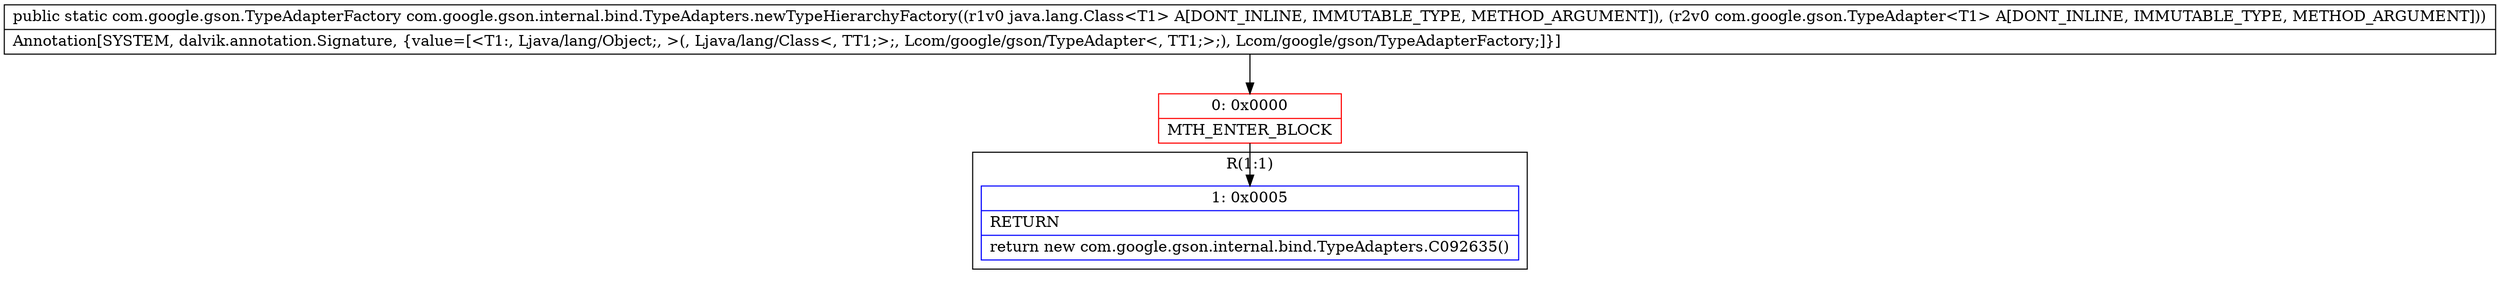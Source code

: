 digraph "CFG forcom.google.gson.internal.bind.TypeAdapters.newTypeHierarchyFactory(Ljava\/lang\/Class;Lcom\/google\/gson\/TypeAdapter;)Lcom\/google\/gson\/TypeAdapterFactory;" {
subgraph cluster_Region_1303966652 {
label = "R(1:1)";
node [shape=record,color=blue];
Node_1 [shape=record,label="{1\:\ 0x0005|RETURN\l|return new com.google.gson.internal.bind.TypeAdapters.C092635()\l}"];
}
Node_0 [shape=record,color=red,label="{0\:\ 0x0000|MTH_ENTER_BLOCK\l}"];
MethodNode[shape=record,label="{public static com.google.gson.TypeAdapterFactory com.google.gson.internal.bind.TypeAdapters.newTypeHierarchyFactory((r1v0 java.lang.Class\<T1\> A[DONT_INLINE, IMMUTABLE_TYPE, METHOD_ARGUMENT]), (r2v0 com.google.gson.TypeAdapter\<T1\> A[DONT_INLINE, IMMUTABLE_TYPE, METHOD_ARGUMENT]))  | Annotation[SYSTEM, dalvik.annotation.Signature, \{value=[\<T1:, Ljava\/lang\/Object;, \>(, Ljava\/lang\/Class\<, TT1;\>;, Lcom\/google\/gson\/TypeAdapter\<, TT1;\>;), Lcom\/google\/gson\/TypeAdapterFactory;]\}]\l}"];
MethodNode -> Node_0;
Node_0 -> Node_1;
}

